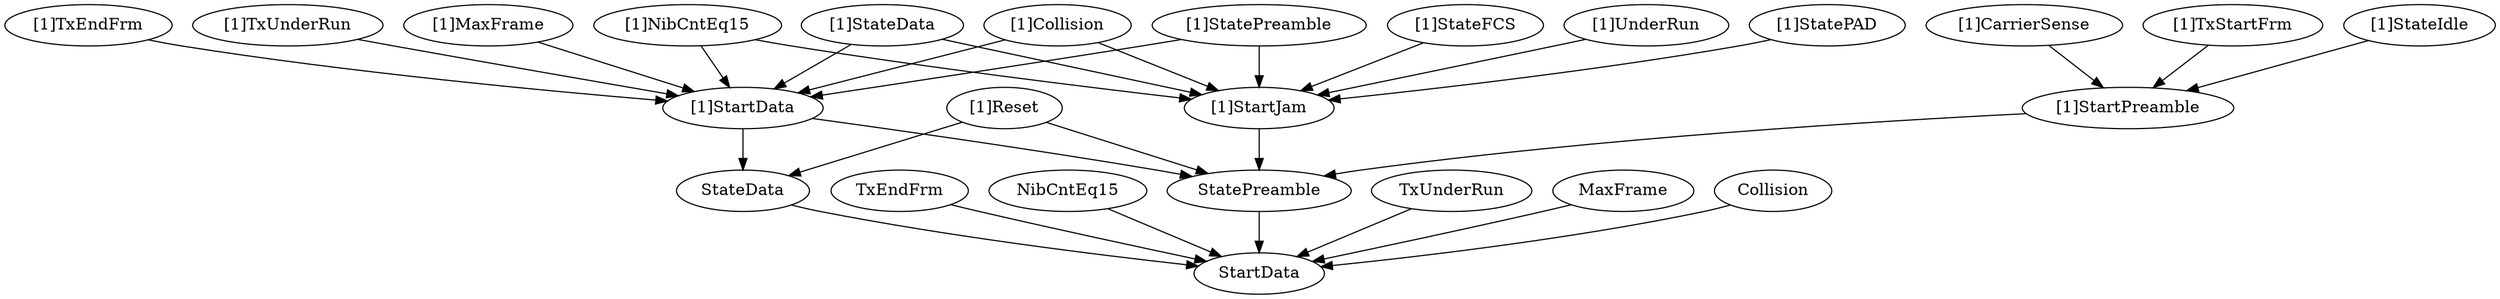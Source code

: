 strict digraph "" {
	"[1]TxEndFrm"	 [complexity=19,
		importance=0.134361846168,
		rank=0.00707167611411];
	"[1]StartData"	 [complexity=13,
		importance=0.123483936977,
		rank=0.00949876438285];
	"[1]TxEndFrm" -> "[1]StartData";
	"[1]StatePreamble"	 [complexity=19,
		importance=0.157612924264,
		rank=0.00829541706654];
	"[1]StatePreamble" -> "[1]StartData";
	"[1]StartJam"	 [complexity=8,
		importance=0.193011461512,
		rank=0.0241264326889];
	"[1]StatePreamble" -> "[1]StartJam";
	"[1]StateFCS"	 [complexity=16,
		importance=0.226029683455,
		rank=0.0141268552159];
	"[1]StateFCS" -> "[1]StartJam";
	"[1]CarrierSense"	 [complexity=11,
		importance=0.101042481726,
		rank=0.00918568015689];
	"[1]StartPreamble"	 [complexity=7,
		importance=0.0901645725348,
		rank=0.0128806532193];
	"[1]CarrierSense" -> "[1]StartPreamble";
	StateData	 [complexity=11,
		importance=0.0884027383441,
		rank=0.00803661257674];
	StartData	 [complexity=0,
		importance=0.0350811986329,
		rank=0.0];
	StateData -> StartData;
	TxEndFrm	 [complexity=6,
		importance=0.0459591078239,
		rank=0.00765985130399];
	TxEndFrm -> StartData;
	NibCntEq15	 [complexity=6,
		importance=0.0459591078239,
		rank=0.00765985130399];
	NibCntEq15 -> StartData;
	StatePreamble	 [complexity=6,
		importance=0.0692101859201,
		rank=0.0115350309867];
	StatePreamble -> StartData;
	"[1]UnderRun"	 [complexity=16,
		importance=0.203889370703,
		rank=0.0127430856689];
	"[1]UnderRun" -> "[1]StartJam";
	"[1]TxUnderRun"	 [complexity=18,
		importance=0.134361846168,
		rank=0.00746454700934];
	"[1]TxUnderRun" -> "[1]StartData";
	TxUnderRun	 [complexity=5,
		importance=0.0459591078239,
		rank=0.00919182156478];
	TxUnderRun -> StartData;
	"[1]StatePAD"	 [complexity=16,
		importance=0.234783005426,
		rank=0.0146739378391];
	"[1]StatePAD" -> "[1]StartJam";
	"[1]TxStartFrm"	 [complexity=11,
		importance=0.101042481726,
		rank=0.00918568015689];
	"[1]TxStartFrm" -> "[1]StartPreamble";
	MaxFrame	 [complexity=5,
		importance=0.0459591078239,
		rank=0.00919182156478];
	MaxFrame -> StartData;
	"[1]StateIdle"	 [complexity=11,
		importance=0.122942641663,
		rank=0.0111766037875];
	"[1]StateIdle" -> "[1]StartPreamble";
	"[1]NibCntEq15"	 [complexity=19,
		importance=0.134361846168,
		rank=0.00707167611411];
	"[1]NibCntEq15" -> "[1]StartData";
	"[1]NibCntEq15" -> "[1]StartJam";
	"[1]MaxFrame"	 [complexity=18,
		importance=0.134361846168,
		rank=0.00746454700934];
	"[1]MaxFrame" -> "[1]StartData";
	"[1]Reset"	 [complexity=12,
		importance=1.51372446104,
		rank=0.126143705087];
	"[1]Reset" -> StateData;
	"[1]Reset" -> StatePreamble;
	"[1]StartData" -> StateData;
	"[1]StartData" -> StatePreamble;
	"[1]StateData"	 [complexity=24,
		importance=0.265208215032,
		rank=0.011050342293];
	"[1]StateData" -> "[1]StartData";
	"[1]StateData" -> "[1]StartJam";
	"[1]Collision"	 [complexity=24,
		importance=0.257845783145,
		rank=0.0107435742977];
	"[1]Collision" -> "[1]StartData";
	"[1]Collision" -> "[1]StartJam";
	Collision	 [complexity=11,
		importance=0.0810403064568,
		rank=0.00736730058698];
	Collision -> StartData;
	"[1]StartJam" -> StatePreamble;
	"[1]StartPreamble" -> StatePreamble;
}
